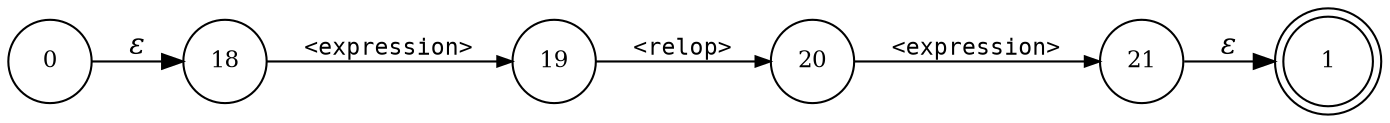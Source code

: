 digraph ATN {
rankdir=LR;
s1[fontsize=11, label="1", shape=doublecircle, fixedsize=true, width=.6];
s0[fontsize=11,label="0", shape=circle, fixedsize=true, width=.55, peripheries=1];
s18[fontsize=11,label="18", shape=circle, fixedsize=true, width=.55, peripheries=1];
s19[fontsize=11,label="19", shape=circle, fixedsize=true, width=.55, peripheries=1];
s20[fontsize=11,label="20", shape=circle, fixedsize=true, width=.55, peripheries=1];
s21[fontsize=11,label="21", shape=circle, fixedsize=true, width=.55, peripheries=1];
s0 -> s18 [fontname="Times-Italic", label="&epsilon;"];
s18 -> s19 [fontsize=11, fontname="Courier", arrowsize=.7, label = "<expression>", arrowhead = normal];
s19 -> s20 [fontsize=11, fontname="Courier", arrowsize=.7, label = "<relop>", arrowhead = normal];
s20 -> s21 [fontsize=11, fontname="Courier", arrowsize=.7, label = "<expression>", arrowhead = normal];
s21 -> s1 [fontname="Times-Italic", label="&epsilon;"];
}